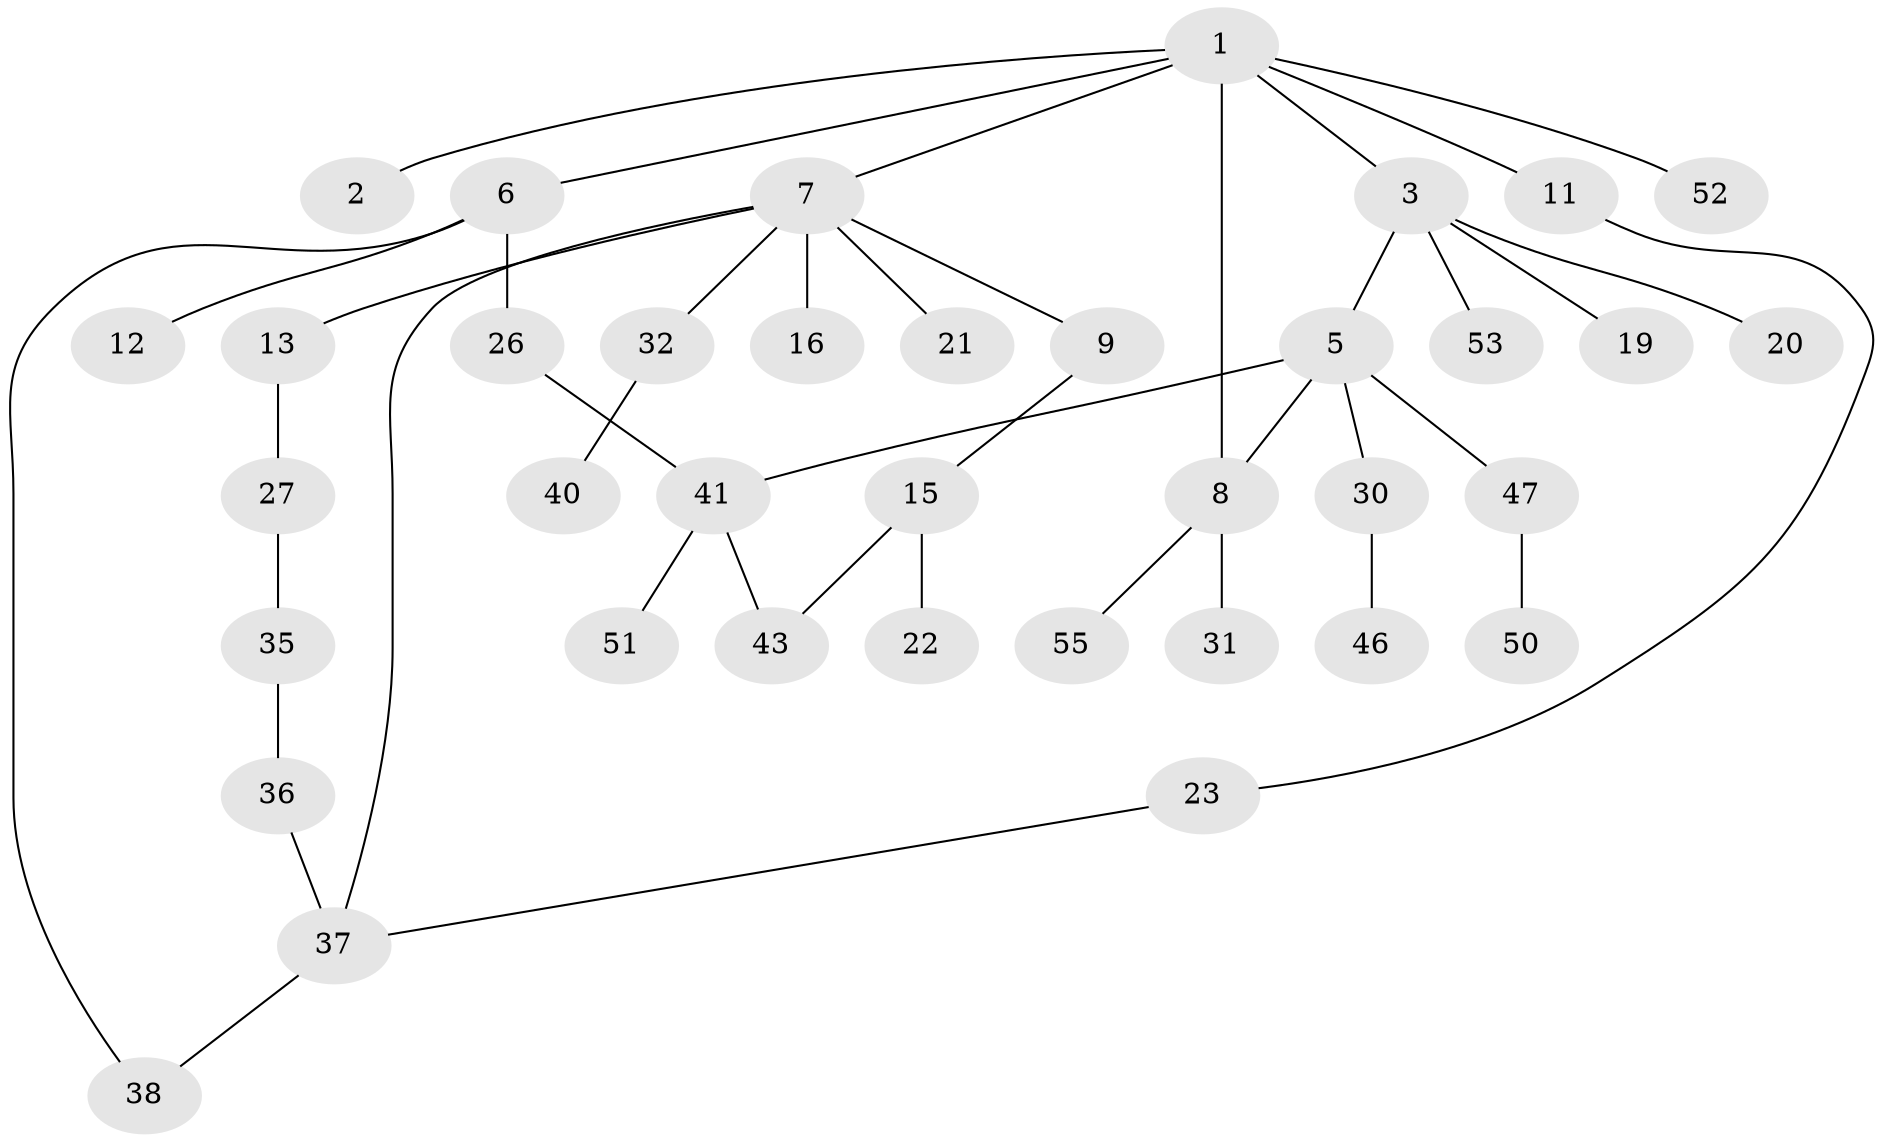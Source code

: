 // Generated by graph-tools (version 1.1) at 2025/51/02/27/25 19:51:37]
// undirected, 37 vertices, 42 edges
graph export_dot {
graph [start="1"]
  node [color=gray90,style=filled];
  1 [super="+4"];
  2;
  3 [super="+14"];
  5 [super="+10"];
  6 [super="+25"];
  7 [super="+24"];
  8 [super="+28"];
  9;
  11;
  12 [super="+18"];
  13;
  15 [super="+17"];
  16 [super="+29"];
  19;
  20;
  21;
  22 [super="+45"];
  23 [super="+48"];
  26 [super="+34"];
  27 [super="+33"];
  30;
  31;
  32 [super="+42"];
  35;
  36;
  37 [super="+39"];
  38 [super="+44"];
  40;
  41 [super="+49"];
  43 [super="+54"];
  46;
  47;
  50 [super="+56"];
  51;
  52;
  53;
  55;
  1 -- 2;
  1 -- 3;
  1 -- 7;
  1 -- 11;
  1 -- 8;
  1 -- 52;
  1 -- 6;
  3 -- 5;
  3 -- 53;
  3 -- 19;
  3 -- 20;
  5 -- 30;
  5 -- 8;
  5 -- 47;
  5 -- 41;
  6 -- 12;
  6 -- 26;
  6 -- 38;
  7 -- 9;
  7 -- 13;
  7 -- 16;
  7 -- 21;
  7 -- 37;
  7 -- 32;
  8 -- 31;
  8 -- 55;
  9 -- 15;
  11 -- 23;
  13 -- 27;
  15 -- 22;
  15 -- 43;
  23 -- 37;
  26 -- 41 [weight=2];
  27 -- 35;
  30 -- 46;
  32 -- 40;
  35 -- 36;
  36 -- 37;
  37 -- 38;
  41 -- 43;
  41 -- 51;
  47 -- 50;
}
